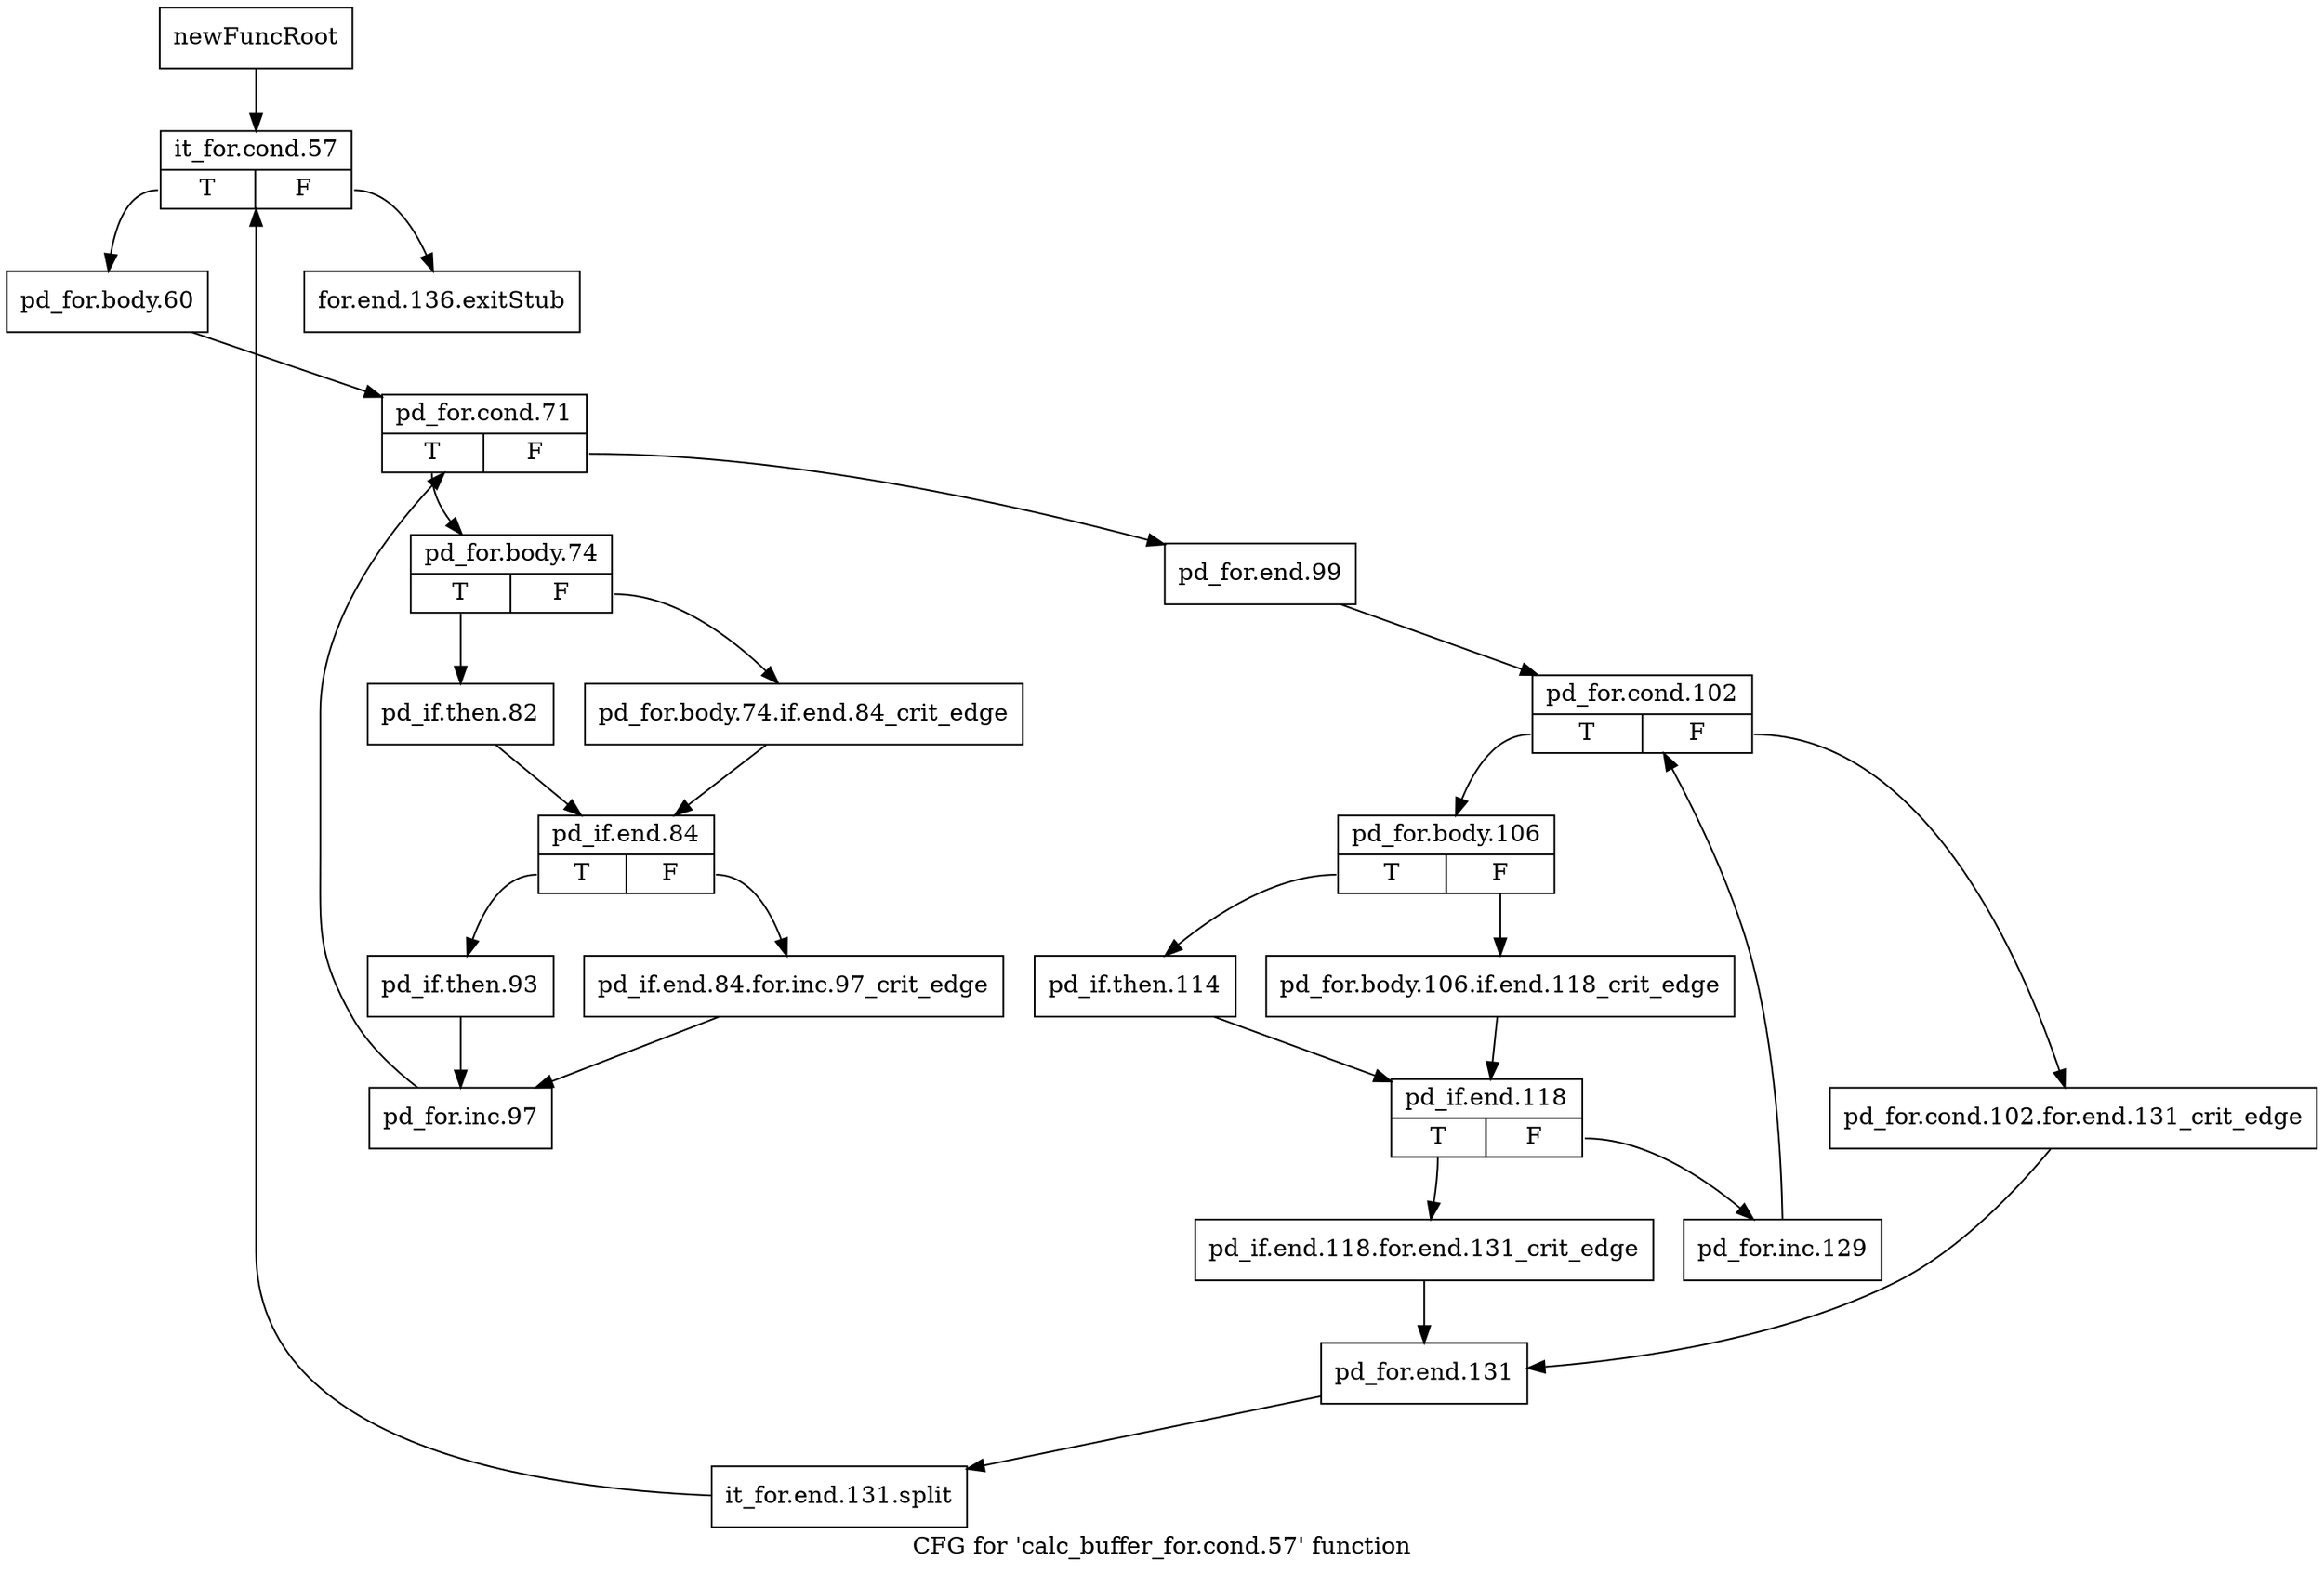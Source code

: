 digraph "CFG for 'calc_buffer_for.cond.57' function" {
	label="CFG for 'calc_buffer_for.cond.57' function";

	Node0x251fbc0 [shape=record,label="{newFuncRoot}"];
	Node0x251fbc0 -> Node0x251fc60;
	Node0x251fc10 [shape=record,label="{for.end.136.exitStub}"];
	Node0x251fc60 [shape=record,label="{it_for.cond.57|{<s0>T|<s1>F}}"];
	Node0x251fc60:s0 -> Node0x251fcb0;
	Node0x251fc60:s1 -> Node0x251fc10;
	Node0x251fcb0 [shape=record,label="{pd_for.body.60}"];
	Node0x251fcb0 -> Node0x251fd00;
	Node0x251fd00 [shape=record,label="{pd_for.cond.71|{<s0>T|<s1>F}}"];
	Node0x251fd00:s0 -> Node0x2520070;
	Node0x251fd00:s1 -> Node0x251fd50;
	Node0x251fd50 [shape=record,label="{pd_for.end.99}"];
	Node0x251fd50 -> Node0x251fda0;
	Node0x251fda0 [shape=record,label="{pd_for.cond.102|{<s0>T|<s1>F}}"];
	Node0x251fda0:s0 -> Node0x251fe40;
	Node0x251fda0:s1 -> Node0x251fdf0;
	Node0x251fdf0 [shape=record,label="{pd_for.cond.102.for.end.131_crit_edge}"];
	Node0x251fdf0 -> Node0x2520020;
	Node0x251fe40 [shape=record,label="{pd_for.body.106|{<s0>T|<s1>F}}"];
	Node0x251fe40:s0 -> Node0x251fee0;
	Node0x251fe40:s1 -> Node0x251fe90;
	Node0x251fe90 [shape=record,label="{pd_for.body.106.if.end.118_crit_edge}"];
	Node0x251fe90 -> Node0x251ff30;
	Node0x251fee0 [shape=record,label="{pd_if.then.114}"];
	Node0x251fee0 -> Node0x251ff30;
	Node0x251ff30 [shape=record,label="{pd_if.end.118|{<s0>T|<s1>F}}"];
	Node0x251ff30:s0 -> Node0x251ffd0;
	Node0x251ff30:s1 -> Node0x251ff80;
	Node0x251ff80 [shape=record,label="{pd_for.inc.129}"];
	Node0x251ff80 -> Node0x251fda0;
	Node0x251ffd0 [shape=record,label="{pd_if.end.118.for.end.131_crit_edge}"];
	Node0x251ffd0 -> Node0x2520020;
	Node0x2520020 [shape=record,label="{pd_for.end.131}"];
	Node0x2520020 -> Node0x37a6e40;
	Node0x37a6e40 [shape=record,label="{it_for.end.131.split}"];
	Node0x37a6e40 -> Node0x251fc60;
	Node0x2520070 [shape=record,label="{pd_for.body.74|{<s0>T|<s1>F}}"];
	Node0x2520070:s0 -> Node0x2520110;
	Node0x2520070:s1 -> Node0x25200c0;
	Node0x25200c0 [shape=record,label="{pd_for.body.74.if.end.84_crit_edge}"];
	Node0x25200c0 -> Node0x2520160;
	Node0x2520110 [shape=record,label="{pd_if.then.82}"];
	Node0x2520110 -> Node0x2520160;
	Node0x2520160 [shape=record,label="{pd_if.end.84|{<s0>T|<s1>F}}"];
	Node0x2520160:s0 -> Node0x2520200;
	Node0x2520160:s1 -> Node0x25201b0;
	Node0x25201b0 [shape=record,label="{pd_if.end.84.for.inc.97_crit_edge}"];
	Node0x25201b0 -> Node0x2520250;
	Node0x2520200 [shape=record,label="{pd_if.then.93}"];
	Node0x2520200 -> Node0x2520250;
	Node0x2520250 [shape=record,label="{pd_for.inc.97}"];
	Node0x2520250 -> Node0x251fd00;
}

